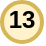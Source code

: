 <mxfile version="14.6.13" type="device"><diagram id="2RTaSb1r5OfBAEzPvo9F" name="Seite-1"><mxGraphModel dx="41" dy="36" grid="1" gridSize="10" guides="1" tooltips="1" connect="1" arrows="1" fold="1" page="1" pageScale="1" pageWidth="827" pageHeight="1169" math="0" shadow="0"><root><mxCell id="0"/><mxCell id="1" parent="0"/><mxCell id="j63xwtsqovlH5GnzcK27-1" value="" style="group;fontStyle=1" parent="1" vertex="1" connectable="0"><mxGeometry x="40" y="39" width="20" height="21" as="geometry"/></mxCell><mxCell id="j63xwtsqovlH5GnzcK27-2" value="" style="ellipse;whiteSpace=wrap;html=1;aspect=fixed;fillColor=#fff2cc;strokeColor=#d6b656;strokeWidth=2;fontStyle=1" parent="j63xwtsqovlH5GnzcK27-1" vertex="1"><mxGeometry y="1" width="20" height="20" as="geometry"/></mxCell><mxCell id="j63xwtsqovlH5GnzcK27-3" value="13" style="text;html=1;strokeColor=none;fillColor=none;align=center;verticalAlign=middle;whiteSpace=wrap;rounded=0;fontStyle=1" parent="j63xwtsqovlH5GnzcK27-1" vertex="1"><mxGeometry width="20" height="20" as="geometry"/></mxCell></root></mxGraphModel></diagram></mxfile>
